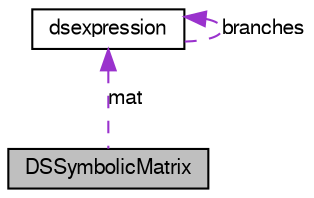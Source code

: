 digraph G
{
  edge [fontname="FreeSans",fontsize="10",labelfontname="FreeSans",labelfontsize="10"];
  node [fontname="FreeSans",fontsize="10",shape=record];
  Node1 [label="DSSymbolicMatrix",height=0.2,width=0.4,color="black", fillcolor="grey75", style="filled" fontcolor="black"];
  Node2 -> Node1 [dir=back,color="darkorchid3",fontsize="10",style="dashed",label="mat",fontname="FreeSans"];
  Node2 [label="dsexpression",height=0.2,width=0.4,color="black", fillcolor="white", style="filled",URL="$structdsexpression.html",tooltip="Data type representing mathematical expressions."];
  Node2 -> Node2 [dir=back,color="darkorchid3",fontsize="10",style="dashed",label="branches",fontname="FreeSans"];
}
